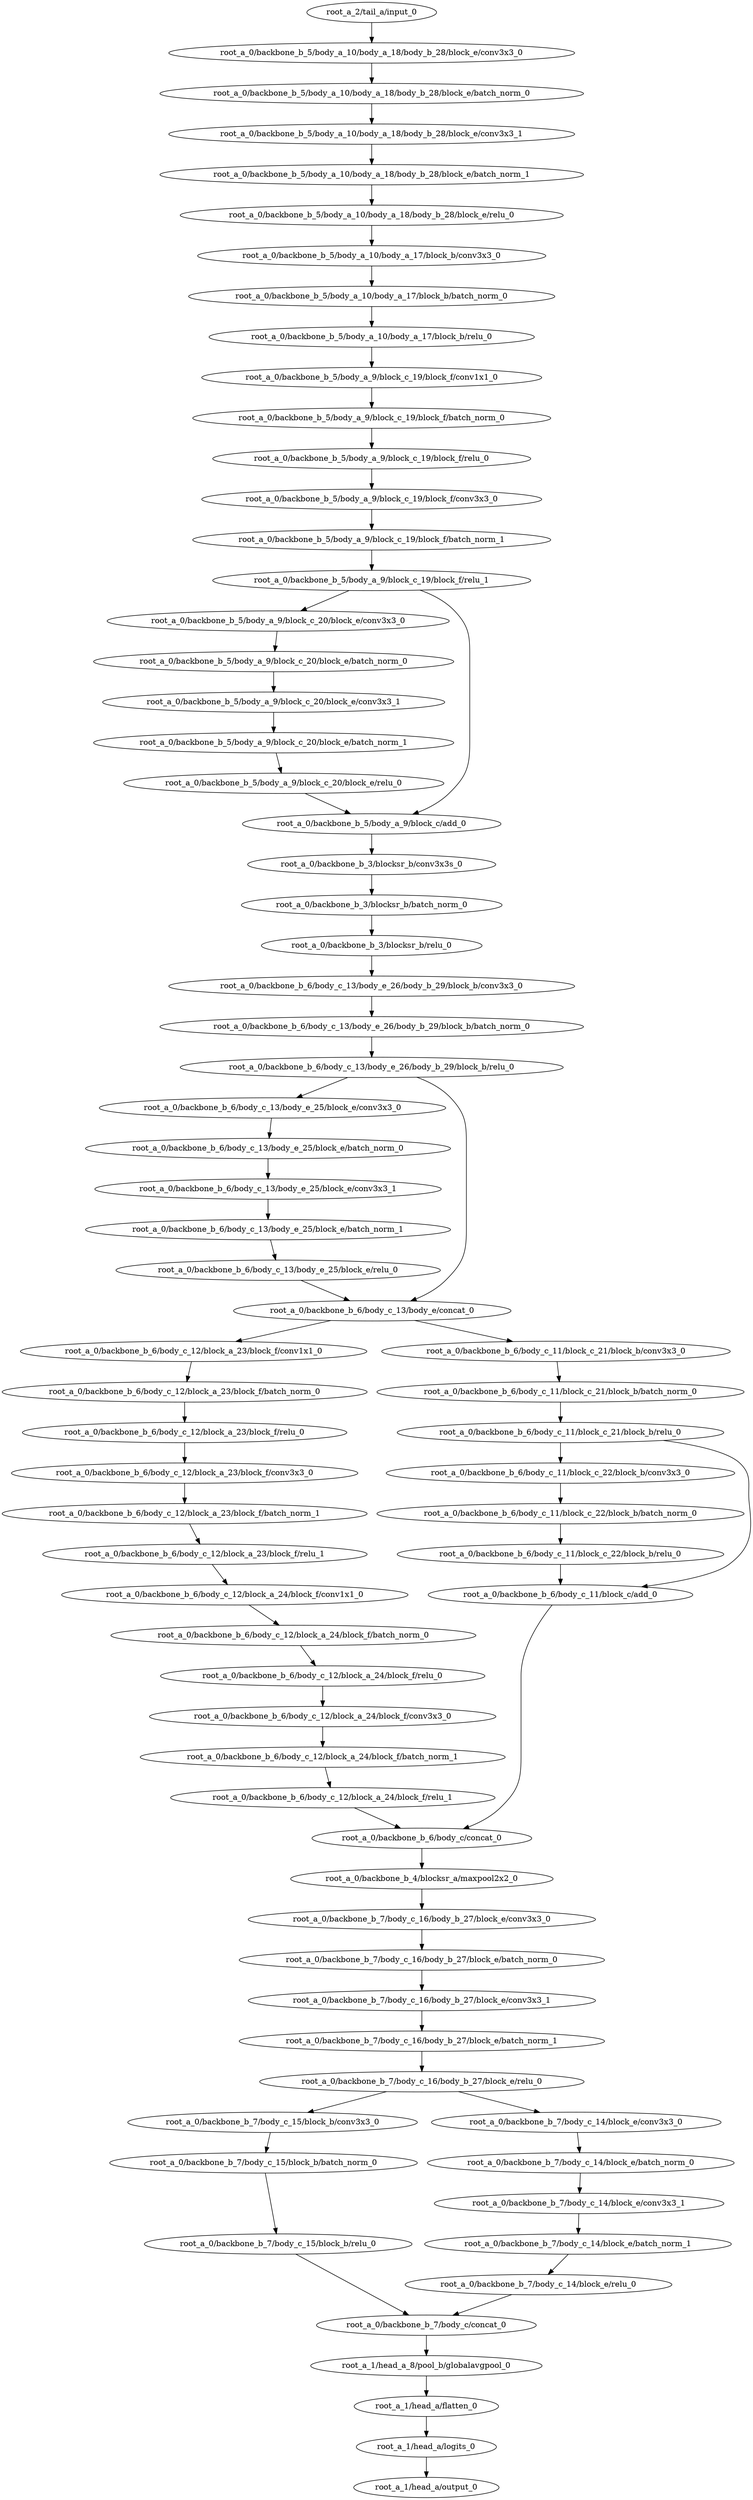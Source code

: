 digraph root_a {
	"root_a_2/tail_a/input_0"
	"root_a_0/backbone_b_5/body_a_10/body_a_18/body_b_28/block_e/conv3x3_0"
	"root_a_0/backbone_b_5/body_a_10/body_a_18/body_b_28/block_e/batch_norm_0"
	"root_a_0/backbone_b_5/body_a_10/body_a_18/body_b_28/block_e/conv3x3_1"
	"root_a_0/backbone_b_5/body_a_10/body_a_18/body_b_28/block_e/batch_norm_1"
	"root_a_0/backbone_b_5/body_a_10/body_a_18/body_b_28/block_e/relu_0"
	"root_a_0/backbone_b_5/body_a_10/body_a_17/block_b/conv3x3_0"
	"root_a_0/backbone_b_5/body_a_10/body_a_17/block_b/batch_norm_0"
	"root_a_0/backbone_b_5/body_a_10/body_a_17/block_b/relu_0"
	"root_a_0/backbone_b_5/body_a_9/block_c_19/block_f/conv1x1_0"
	"root_a_0/backbone_b_5/body_a_9/block_c_19/block_f/batch_norm_0"
	"root_a_0/backbone_b_5/body_a_9/block_c_19/block_f/relu_0"
	"root_a_0/backbone_b_5/body_a_9/block_c_19/block_f/conv3x3_0"
	"root_a_0/backbone_b_5/body_a_9/block_c_19/block_f/batch_norm_1"
	"root_a_0/backbone_b_5/body_a_9/block_c_19/block_f/relu_1"
	"root_a_0/backbone_b_5/body_a_9/block_c_20/block_e/conv3x3_0"
	"root_a_0/backbone_b_5/body_a_9/block_c_20/block_e/batch_norm_0"
	"root_a_0/backbone_b_5/body_a_9/block_c_20/block_e/conv3x3_1"
	"root_a_0/backbone_b_5/body_a_9/block_c_20/block_e/batch_norm_1"
	"root_a_0/backbone_b_5/body_a_9/block_c_20/block_e/relu_0"
	"root_a_0/backbone_b_5/body_a_9/block_c/add_0"
	"root_a_0/backbone_b_3/blocksr_b/conv3x3s_0"
	"root_a_0/backbone_b_3/blocksr_b/batch_norm_0"
	"root_a_0/backbone_b_3/blocksr_b/relu_0"
	"root_a_0/backbone_b_6/body_c_13/body_e_26/body_b_29/block_b/conv3x3_0"
	"root_a_0/backbone_b_6/body_c_13/body_e_26/body_b_29/block_b/batch_norm_0"
	"root_a_0/backbone_b_6/body_c_13/body_e_26/body_b_29/block_b/relu_0"
	"root_a_0/backbone_b_6/body_c_13/body_e_25/block_e/conv3x3_0"
	"root_a_0/backbone_b_6/body_c_13/body_e_25/block_e/batch_norm_0"
	"root_a_0/backbone_b_6/body_c_13/body_e_25/block_e/conv3x3_1"
	"root_a_0/backbone_b_6/body_c_13/body_e_25/block_e/batch_norm_1"
	"root_a_0/backbone_b_6/body_c_13/body_e_25/block_e/relu_0"
	"root_a_0/backbone_b_6/body_c_13/body_e/concat_0"
	"root_a_0/backbone_b_6/body_c_12/block_a_23/block_f/conv1x1_0"
	"root_a_0/backbone_b_6/body_c_12/block_a_23/block_f/batch_norm_0"
	"root_a_0/backbone_b_6/body_c_12/block_a_23/block_f/relu_0"
	"root_a_0/backbone_b_6/body_c_12/block_a_23/block_f/conv3x3_0"
	"root_a_0/backbone_b_6/body_c_12/block_a_23/block_f/batch_norm_1"
	"root_a_0/backbone_b_6/body_c_12/block_a_23/block_f/relu_1"
	"root_a_0/backbone_b_6/body_c_12/block_a_24/block_f/conv1x1_0"
	"root_a_0/backbone_b_6/body_c_12/block_a_24/block_f/batch_norm_0"
	"root_a_0/backbone_b_6/body_c_12/block_a_24/block_f/relu_0"
	"root_a_0/backbone_b_6/body_c_12/block_a_24/block_f/conv3x3_0"
	"root_a_0/backbone_b_6/body_c_12/block_a_24/block_f/batch_norm_1"
	"root_a_0/backbone_b_6/body_c_12/block_a_24/block_f/relu_1"
	"root_a_0/backbone_b_6/body_c_11/block_c_21/block_b/conv3x3_0"
	"root_a_0/backbone_b_6/body_c_11/block_c_21/block_b/batch_norm_0"
	"root_a_0/backbone_b_6/body_c_11/block_c_21/block_b/relu_0"
	"root_a_0/backbone_b_6/body_c_11/block_c_22/block_b/conv3x3_0"
	"root_a_0/backbone_b_6/body_c_11/block_c_22/block_b/batch_norm_0"
	"root_a_0/backbone_b_6/body_c_11/block_c_22/block_b/relu_0"
	"root_a_0/backbone_b_6/body_c_11/block_c/add_0"
	"root_a_0/backbone_b_6/body_c/concat_0"
	"root_a_0/backbone_b_4/blocksr_a/maxpool2x2_0"
	"root_a_0/backbone_b_7/body_c_16/body_b_27/block_e/conv3x3_0"
	"root_a_0/backbone_b_7/body_c_16/body_b_27/block_e/batch_norm_0"
	"root_a_0/backbone_b_7/body_c_16/body_b_27/block_e/conv3x3_1"
	"root_a_0/backbone_b_7/body_c_16/body_b_27/block_e/batch_norm_1"
	"root_a_0/backbone_b_7/body_c_16/body_b_27/block_e/relu_0"
	"root_a_0/backbone_b_7/body_c_15/block_b/conv3x3_0"
	"root_a_0/backbone_b_7/body_c_15/block_b/batch_norm_0"
	"root_a_0/backbone_b_7/body_c_15/block_b/relu_0"
	"root_a_0/backbone_b_7/body_c_14/block_e/conv3x3_0"
	"root_a_0/backbone_b_7/body_c_14/block_e/batch_norm_0"
	"root_a_0/backbone_b_7/body_c_14/block_e/conv3x3_1"
	"root_a_0/backbone_b_7/body_c_14/block_e/batch_norm_1"
	"root_a_0/backbone_b_7/body_c_14/block_e/relu_0"
	"root_a_0/backbone_b_7/body_c/concat_0"
	"root_a_1/head_a_8/pool_b/globalavgpool_0"
	"root_a_1/head_a/flatten_0"
	"root_a_1/head_a/logits_0"
	"root_a_1/head_a/output_0"

	"root_a_2/tail_a/input_0" -> "root_a_0/backbone_b_5/body_a_10/body_a_18/body_b_28/block_e/conv3x3_0"
	"root_a_0/backbone_b_5/body_a_10/body_a_18/body_b_28/block_e/conv3x3_0" -> "root_a_0/backbone_b_5/body_a_10/body_a_18/body_b_28/block_e/batch_norm_0"
	"root_a_0/backbone_b_5/body_a_10/body_a_18/body_b_28/block_e/batch_norm_0" -> "root_a_0/backbone_b_5/body_a_10/body_a_18/body_b_28/block_e/conv3x3_1"
	"root_a_0/backbone_b_5/body_a_10/body_a_18/body_b_28/block_e/conv3x3_1" -> "root_a_0/backbone_b_5/body_a_10/body_a_18/body_b_28/block_e/batch_norm_1"
	"root_a_0/backbone_b_5/body_a_10/body_a_18/body_b_28/block_e/batch_norm_1" -> "root_a_0/backbone_b_5/body_a_10/body_a_18/body_b_28/block_e/relu_0"
	"root_a_0/backbone_b_5/body_a_10/body_a_18/body_b_28/block_e/relu_0" -> "root_a_0/backbone_b_5/body_a_10/body_a_17/block_b/conv3x3_0"
	"root_a_0/backbone_b_5/body_a_10/body_a_17/block_b/conv3x3_0" -> "root_a_0/backbone_b_5/body_a_10/body_a_17/block_b/batch_norm_0"
	"root_a_0/backbone_b_5/body_a_10/body_a_17/block_b/batch_norm_0" -> "root_a_0/backbone_b_5/body_a_10/body_a_17/block_b/relu_0"
	"root_a_0/backbone_b_5/body_a_10/body_a_17/block_b/relu_0" -> "root_a_0/backbone_b_5/body_a_9/block_c_19/block_f/conv1x1_0"
	"root_a_0/backbone_b_5/body_a_9/block_c_19/block_f/conv1x1_0" -> "root_a_0/backbone_b_5/body_a_9/block_c_19/block_f/batch_norm_0"
	"root_a_0/backbone_b_5/body_a_9/block_c_19/block_f/batch_norm_0" -> "root_a_0/backbone_b_5/body_a_9/block_c_19/block_f/relu_0"
	"root_a_0/backbone_b_5/body_a_9/block_c_19/block_f/relu_0" -> "root_a_0/backbone_b_5/body_a_9/block_c_19/block_f/conv3x3_0"
	"root_a_0/backbone_b_5/body_a_9/block_c_19/block_f/conv3x3_0" -> "root_a_0/backbone_b_5/body_a_9/block_c_19/block_f/batch_norm_1"
	"root_a_0/backbone_b_5/body_a_9/block_c_19/block_f/batch_norm_1" -> "root_a_0/backbone_b_5/body_a_9/block_c_19/block_f/relu_1"
	"root_a_0/backbone_b_5/body_a_9/block_c_19/block_f/relu_1" -> "root_a_0/backbone_b_5/body_a_9/block_c_20/block_e/conv3x3_0"
	"root_a_0/backbone_b_5/body_a_9/block_c_20/block_e/conv3x3_0" -> "root_a_0/backbone_b_5/body_a_9/block_c_20/block_e/batch_norm_0"
	"root_a_0/backbone_b_5/body_a_9/block_c_20/block_e/batch_norm_0" -> "root_a_0/backbone_b_5/body_a_9/block_c_20/block_e/conv3x3_1"
	"root_a_0/backbone_b_5/body_a_9/block_c_20/block_e/conv3x3_1" -> "root_a_0/backbone_b_5/body_a_9/block_c_20/block_e/batch_norm_1"
	"root_a_0/backbone_b_5/body_a_9/block_c_20/block_e/batch_norm_1" -> "root_a_0/backbone_b_5/body_a_9/block_c_20/block_e/relu_0"
	"root_a_0/backbone_b_5/body_a_9/block_c_20/block_e/relu_0" -> "root_a_0/backbone_b_5/body_a_9/block_c/add_0"
	"root_a_0/backbone_b_5/body_a_9/block_c_19/block_f/relu_1" -> "root_a_0/backbone_b_5/body_a_9/block_c/add_0"
	"root_a_0/backbone_b_5/body_a_9/block_c/add_0" -> "root_a_0/backbone_b_3/blocksr_b/conv3x3s_0"
	"root_a_0/backbone_b_3/blocksr_b/conv3x3s_0" -> "root_a_0/backbone_b_3/blocksr_b/batch_norm_0"
	"root_a_0/backbone_b_3/blocksr_b/batch_norm_0" -> "root_a_0/backbone_b_3/blocksr_b/relu_0"
	"root_a_0/backbone_b_3/blocksr_b/relu_0" -> "root_a_0/backbone_b_6/body_c_13/body_e_26/body_b_29/block_b/conv3x3_0"
	"root_a_0/backbone_b_6/body_c_13/body_e_26/body_b_29/block_b/conv3x3_0" -> "root_a_0/backbone_b_6/body_c_13/body_e_26/body_b_29/block_b/batch_norm_0"
	"root_a_0/backbone_b_6/body_c_13/body_e_26/body_b_29/block_b/batch_norm_0" -> "root_a_0/backbone_b_6/body_c_13/body_e_26/body_b_29/block_b/relu_0"
	"root_a_0/backbone_b_6/body_c_13/body_e_26/body_b_29/block_b/relu_0" -> "root_a_0/backbone_b_6/body_c_13/body_e_25/block_e/conv3x3_0"
	"root_a_0/backbone_b_6/body_c_13/body_e_25/block_e/conv3x3_0" -> "root_a_0/backbone_b_6/body_c_13/body_e_25/block_e/batch_norm_0"
	"root_a_0/backbone_b_6/body_c_13/body_e_25/block_e/batch_norm_0" -> "root_a_0/backbone_b_6/body_c_13/body_e_25/block_e/conv3x3_1"
	"root_a_0/backbone_b_6/body_c_13/body_e_25/block_e/conv3x3_1" -> "root_a_0/backbone_b_6/body_c_13/body_e_25/block_e/batch_norm_1"
	"root_a_0/backbone_b_6/body_c_13/body_e_25/block_e/batch_norm_1" -> "root_a_0/backbone_b_6/body_c_13/body_e_25/block_e/relu_0"
	"root_a_0/backbone_b_6/body_c_13/body_e_25/block_e/relu_0" -> "root_a_0/backbone_b_6/body_c_13/body_e/concat_0"
	"root_a_0/backbone_b_6/body_c_13/body_e_26/body_b_29/block_b/relu_0" -> "root_a_0/backbone_b_6/body_c_13/body_e/concat_0"
	"root_a_0/backbone_b_6/body_c_13/body_e/concat_0" -> "root_a_0/backbone_b_6/body_c_12/block_a_23/block_f/conv1x1_0"
	"root_a_0/backbone_b_6/body_c_12/block_a_23/block_f/conv1x1_0" -> "root_a_0/backbone_b_6/body_c_12/block_a_23/block_f/batch_norm_0"
	"root_a_0/backbone_b_6/body_c_12/block_a_23/block_f/batch_norm_0" -> "root_a_0/backbone_b_6/body_c_12/block_a_23/block_f/relu_0"
	"root_a_0/backbone_b_6/body_c_12/block_a_23/block_f/relu_0" -> "root_a_0/backbone_b_6/body_c_12/block_a_23/block_f/conv3x3_0"
	"root_a_0/backbone_b_6/body_c_12/block_a_23/block_f/conv3x3_0" -> "root_a_0/backbone_b_6/body_c_12/block_a_23/block_f/batch_norm_1"
	"root_a_0/backbone_b_6/body_c_12/block_a_23/block_f/batch_norm_1" -> "root_a_0/backbone_b_6/body_c_12/block_a_23/block_f/relu_1"
	"root_a_0/backbone_b_6/body_c_12/block_a_23/block_f/relu_1" -> "root_a_0/backbone_b_6/body_c_12/block_a_24/block_f/conv1x1_0"
	"root_a_0/backbone_b_6/body_c_12/block_a_24/block_f/conv1x1_0" -> "root_a_0/backbone_b_6/body_c_12/block_a_24/block_f/batch_norm_0"
	"root_a_0/backbone_b_6/body_c_12/block_a_24/block_f/batch_norm_0" -> "root_a_0/backbone_b_6/body_c_12/block_a_24/block_f/relu_0"
	"root_a_0/backbone_b_6/body_c_12/block_a_24/block_f/relu_0" -> "root_a_0/backbone_b_6/body_c_12/block_a_24/block_f/conv3x3_0"
	"root_a_0/backbone_b_6/body_c_12/block_a_24/block_f/conv3x3_0" -> "root_a_0/backbone_b_6/body_c_12/block_a_24/block_f/batch_norm_1"
	"root_a_0/backbone_b_6/body_c_12/block_a_24/block_f/batch_norm_1" -> "root_a_0/backbone_b_6/body_c_12/block_a_24/block_f/relu_1"
	"root_a_0/backbone_b_6/body_c_13/body_e/concat_0" -> "root_a_0/backbone_b_6/body_c_11/block_c_21/block_b/conv3x3_0"
	"root_a_0/backbone_b_6/body_c_11/block_c_21/block_b/conv3x3_0" -> "root_a_0/backbone_b_6/body_c_11/block_c_21/block_b/batch_norm_0"
	"root_a_0/backbone_b_6/body_c_11/block_c_21/block_b/batch_norm_0" -> "root_a_0/backbone_b_6/body_c_11/block_c_21/block_b/relu_0"
	"root_a_0/backbone_b_6/body_c_11/block_c_21/block_b/relu_0" -> "root_a_0/backbone_b_6/body_c_11/block_c_22/block_b/conv3x3_0"
	"root_a_0/backbone_b_6/body_c_11/block_c_22/block_b/conv3x3_0" -> "root_a_0/backbone_b_6/body_c_11/block_c_22/block_b/batch_norm_0"
	"root_a_0/backbone_b_6/body_c_11/block_c_22/block_b/batch_norm_0" -> "root_a_0/backbone_b_6/body_c_11/block_c_22/block_b/relu_0"
	"root_a_0/backbone_b_6/body_c_11/block_c_22/block_b/relu_0" -> "root_a_0/backbone_b_6/body_c_11/block_c/add_0"
	"root_a_0/backbone_b_6/body_c_11/block_c_21/block_b/relu_0" -> "root_a_0/backbone_b_6/body_c_11/block_c/add_0"
	"root_a_0/backbone_b_6/body_c_12/block_a_24/block_f/relu_1" -> "root_a_0/backbone_b_6/body_c/concat_0"
	"root_a_0/backbone_b_6/body_c_11/block_c/add_0" -> "root_a_0/backbone_b_6/body_c/concat_0"
	"root_a_0/backbone_b_6/body_c/concat_0" -> "root_a_0/backbone_b_4/blocksr_a/maxpool2x2_0"
	"root_a_0/backbone_b_4/blocksr_a/maxpool2x2_0" -> "root_a_0/backbone_b_7/body_c_16/body_b_27/block_e/conv3x3_0"
	"root_a_0/backbone_b_7/body_c_16/body_b_27/block_e/conv3x3_0" -> "root_a_0/backbone_b_7/body_c_16/body_b_27/block_e/batch_norm_0"
	"root_a_0/backbone_b_7/body_c_16/body_b_27/block_e/batch_norm_0" -> "root_a_0/backbone_b_7/body_c_16/body_b_27/block_e/conv3x3_1"
	"root_a_0/backbone_b_7/body_c_16/body_b_27/block_e/conv3x3_1" -> "root_a_0/backbone_b_7/body_c_16/body_b_27/block_e/batch_norm_1"
	"root_a_0/backbone_b_7/body_c_16/body_b_27/block_e/batch_norm_1" -> "root_a_0/backbone_b_7/body_c_16/body_b_27/block_e/relu_0"
	"root_a_0/backbone_b_7/body_c_16/body_b_27/block_e/relu_0" -> "root_a_0/backbone_b_7/body_c_15/block_b/conv3x3_0"
	"root_a_0/backbone_b_7/body_c_15/block_b/conv3x3_0" -> "root_a_0/backbone_b_7/body_c_15/block_b/batch_norm_0"
	"root_a_0/backbone_b_7/body_c_15/block_b/batch_norm_0" -> "root_a_0/backbone_b_7/body_c_15/block_b/relu_0"
	"root_a_0/backbone_b_7/body_c_16/body_b_27/block_e/relu_0" -> "root_a_0/backbone_b_7/body_c_14/block_e/conv3x3_0"
	"root_a_0/backbone_b_7/body_c_14/block_e/conv3x3_0" -> "root_a_0/backbone_b_7/body_c_14/block_e/batch_norm_0"
	"root_a_0/backbone_b_7/body_c_14/block_e/batch_norm_0" -> "root_a_0/backbone_b_7/body_c_14/block_e/conv3x3_1"
	"root_a_0/backbone_b_7/body_c_14/block_e/conv3x3_1" -> "root_a_0/backbone_b_7/body_c_14/block_e/batch_norm_1"
	"root_a_0/backbone_b_7/body_c_14/block_e/batch_norm_1" -> "root_a_0/backbone_b_7/body_c_14/block_e/relu_0"
	"root_a_0/backbone_b_7/body_c_15/block_b/relu_0" -> "root_a_0/backbone_b_7/body_c/concat_0"
	"root_a_0/backbone_b_7/body_c_14/block_e/relu_0" -> "root_a_0/backbone_b_7/body_c/concat_0"
	"root_a_0/backbone_b_7/body_c/concat_0" -> "root_a_1/head_a_8/pool_b/globalavgpool_0"
	"root_a_1/head_a_8/pool_b/globalavgpool_0" -> "root_a_1/head_a/flatten_0"
	"root_a_1/head_a/flatten_0" -> "root_a_1/head_a/logits_0"
	"root_a_1/head_a/logits_0" -> "root_a_1/head_a/output_0"

}